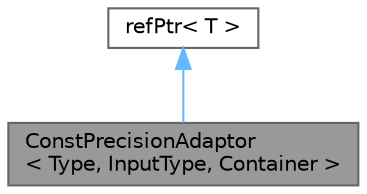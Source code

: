 digraph "ConstPrecisionAdaptor&lt; Type, InputType, Container &gt;"
{
 // LATEX_PDF_SIZE
  bgcolor="transparent";
  edge [fontname=Helvetica,fontsize=10,labelfontname=Helvetica,labelfontsize=10];
  node [fontname=Helvetica,fontsize=10,shape=box,height=0.2,width=0.4];
  Node1 [id="Node000001",label="ConstPrecisionAdaptor\l\< Type, InputType, Container \>",height=0.2,width=0.4,color="gray40", fillcolor="grey60", style="filled", fontcolor="black",tooltip=" "];
  Node2 -> Node1 [id="edge1_Node000001_Node000002",dir="back",color="steelblue1",style="solid",tooltip=" "];
  Node2 [id="Node000002",label="refPtr\< T \>",height=0.2,width=0.4,color="gray40", fillcolor="white", style="filled",URL="$classFoam_1_1refPtr.html",tooltip="A class for managing references or pointers (no reference counting)"];
}
